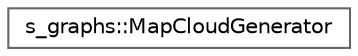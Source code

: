 digraph "Graphical Class Hierarchy"
{
 // LATEX_PDF_SIZE
  bgcolor="transparent";
  edge [fontname=Helvetica,fontsize=10,labelfontname=Helvetica,labelfontsize=10];
  node [fontname=Helvetica,fontsize=10,shape=box,height=0.2,width=0.4];
  rankdir="LR";
  Node0 [label="s_graphs::MapCloudGenerator",height=0.2,width=0.4,color="grey40", fillcolor="white", style="filled",URL="$classs__graphs_1_1MapCloudGenerator.html",tooltip="this class generates a map point cloud from registered keyframes"];
}
